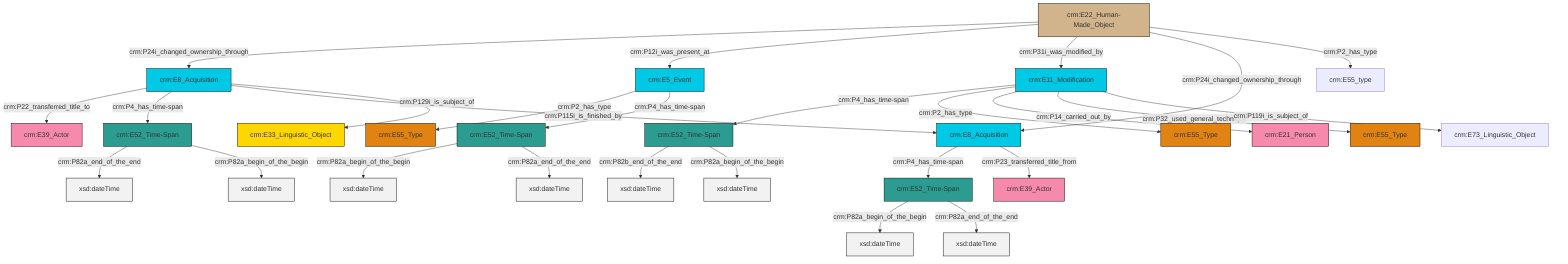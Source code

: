 graph TD
classDef Literal fill:#f2f2f2,stroke:#000000;
classDef CRM_Entity fill:#FFFFFF,stroke:#000000;
classDef Temporal_Entity fill:#00C9E6, stroke:#000000;
classDef Type fill:#E18312, stroke:#000000;
classDef Time-Span fill:#2C9C91, stroke:#000000;
classDef Appellation fill:#FFEB7F, stroke:#000000;
classDef Place fill:#008836, stroke:#000000;
classDef Persistent_Item fill:#B266B2, stroke:#000000;
classDef Conceptual_Object fill:#FFD700, stroke:#000000;
classDef Physical_Thing fill:#D2B48C, stroke:#000000;
classDef Actor fill:#f58aad, stroke:#000000;
classDef PC_Classes fill:#4ce600, stroke:#000000;
classDef Multi fill:#cccccc,stroke:#000000;

0["crm:E8_Acquisition"]:::Temporal_Entity -->|crm:P22_transferred_title_to| 1["crm:E39_Actor"]:::Actor
2["crm:E5_Event"]:::Temporal_Entity -->|crm:P2_has_type| 3["crm:E55_Type"]:::Type
6["crm:E52_Time-Span"]:::Time-Span -->|crm:P82b_end_of_the_end| 7[xsd:dateTime]:::Literal
8["crm:E52_Time-Span"]:::Time-Span -->|crm:P82a_end_of_the_end| 9[xsd:dateTime]:::Literal
10["crm:E11_Modification"]:::Temporal_Entity -->|crm:P4_has_time-span| 6["crm:E52_Time-Span"]:::Time-Span
17["crm:E8_Acquisition"]:::Temporal_Entity -->|crm:P4_has_time-span| 11["crm:E52_Time-Span"]:::Time-Span
8["crm:E52_Time-Span"]:::Time-Span -->|crm:P82a_begin_of_the_begin| 20[xsd:dateTime]:::Literal
10["crm:E11_Modification"]:::Temporal_Entity -->|crm:P2_has_type| 21["crm:E55_Type"]:::Type
10["crm:E11_Modification"]:::Temporal_Entity -->|crm:P14_carried_out_by| 27["crm:E21_Person"]:::Actor
28["crm:E52_Time-Span"]:::Time-Span -->|crm:P82a_begin_of_the_begin| 29[xsd:dateTime]:::Literal
17["crm:E8_Acquisition"]:::Temporal_Entity -->|crm:P23_transferred_title_from| 30["crm:E39_Actor"]:::Actor
2["crm:E5_Event"]:::Temporal_Entity -->|crm:P4_has_time-span| 28["crm:E52_Time-Span"]:::Time-Span
4["crm:E22_Human-Made_Object"]:::Physical_Thing -->|crm:P24i_changed_ownership_through| 0["crm:E8_Acquisition"]:::Temporal_Entity
4["crm:E22_Human-Made_Object"]:::Physical_Thing -->|crm:P12i_was_present_at| 2["crm:E5_Event"]:::Temporal_Entity
28["crm:E52_Time-Span"]:::Time-Span -->|crm:P82a_end_of_the_end| 36[xsd:dateTime]:::Literal
4["crm:E22_Human-Made_Object"]:::Physical_Thing -->|crm:P31i_was_modified_by| 10["crm:E11_Modification"]:::Temporal_Entity
11["crm:E52_Time-Span"]:::Time-Span -->|crm:P82a_begin_of_the_begin| 38[xsd:dateTime]:::Literal
0["crm:E8_Acquisition"]:::Temporal_Entity -->|crm:P4_has_time-span| 8["crm:E52_Time-Span"]:::Time-Span
6["crm:E52_Time-Span"]:::Time-Span -->|crm:P82a_begin_of_the_begin| 39[xsd:dateTime]:::Literal
4["crm:E22_Human-Made_Object"]:::Physical_Thing -->|crm:P24i_changed_ownership_through| 17["crm:E8_Acquisition"]:::Temporal_Entity
4["crm:E22_Human-Made_Object"]:::Physical_Thing -->|crm:P2_has_type| 15["crm:E55_type"]:::Default
10["crm:E11_Modification"]:::Temporal_Entity -->|crm:P32_used_general_technique| 23["crm:E55_Type"]:::Type
0["crm:E8_Acquisition"]:::Temporal_Entity -->|crm:P115i_is_finished_by| 17["crm:E8_Acquisition"]:::Temporal_Entity
11["crm:E52_Time-Span"]:::Time-Span -->|crm:P82a_end_of_the_end| 43[xsd:dateTime]:::Literal
10["crm:E11_Modification"]:::Temporal_Entity -->|crm:P119i_is_subject_of| 18["crm:E73_Linguistic_Object"]:::Default
0["crm:E8_Acquisition"]:::Temporal_Entity -->|crm:P129i_is_subject_of| 25["crm:E33_Linguistic_Object"]:::Conceptual_Object